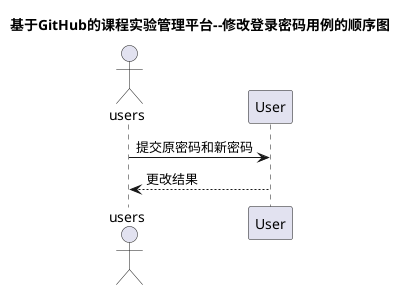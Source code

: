 @startuml
title 基于GitHub的课程实验管理平台--修改登录密码用例的顺序图
actor users
users -> User: 提交原密码和新密码
User --> users : 更改结果
@enduml